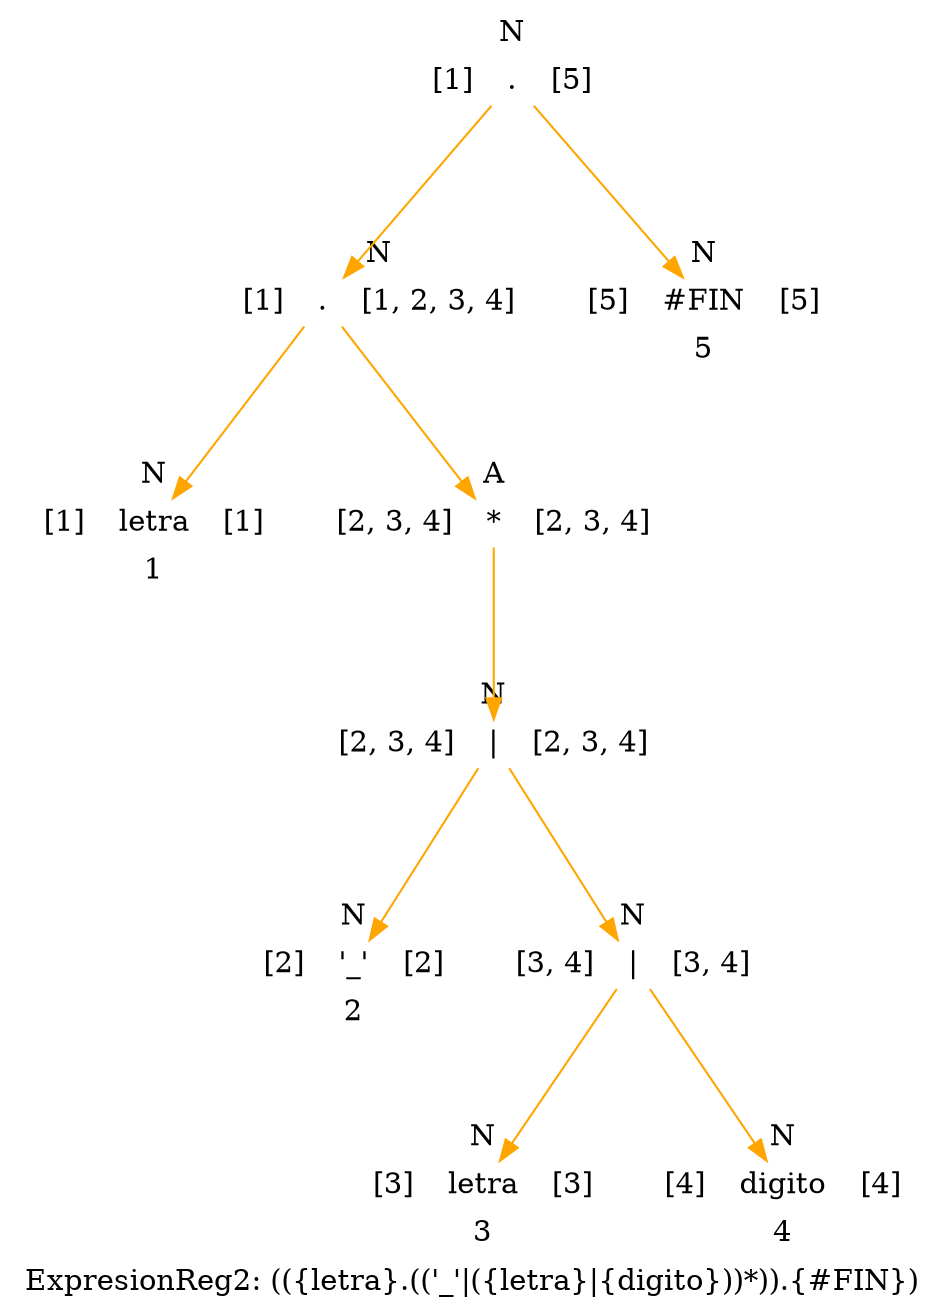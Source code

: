 digraph structs {
    node [shape=record];
    label = "ExpresionReg2: (({letra}.(('_'|({letra}|{digito}))*)).{#FIN})";
    Nodo10 [label="{ N |{[1]|<here> . |[5]}| }" color="white"];
    Nodo8 [label="{ N |{[1]|<here> . |[1, 2, 3, 4]}| }" color="white"];
    Nodo1 [label="{ N |{[1]|<here> letra |[1]}| 1}" color="white"];
    Nodo7 [label="{ A |{[2, 3, 4]|<here> * |[2, 3, 4]}| }" color="white"];
    Nodo6 [label="{ N |{[2, 3, 4]|<here> \| |[2, 3, 4]}| }" color="white"];
    Nodo2 [label="{ N |{[2]|<here> '_' |[2]}| 2}" color="white"];
    Nodo5 [label="{ N |{[3, 4]|<here> \| |[3, 4]}| }" color="white"];
    Nodo3 [label="{ N |{[3]|<here> letra |[3]}| 3}" color="white"];
    Nodo4 [label="{ N |{[4]|<here> digito |[4]}| 4}" color="white"];
    Nodo9 [label="{ N |{[5]|<here> #FIN |[5]}| 5}" color="white"];
    Nodo10:here -> Nodo8:here [color="orange"];
    Nodo10:here -> Nodo9:here [color="orange"];
    Nodo8:here -> Nodo1:here [color="orange"];
    Nodo8:here -> Nodo7:here [color="orange"];
    Nodo7:here -> Nodo6:here [color="orange"];
    Nodo6:here -> Nodo2:here [color="orange"];
    Nodo6:here -> Nodo5:here [color="orange"];
    Nodo5:here -> Nodo3:here [color="orange"];
    Nodo5:here -> Nodo4:here [color="orange"];
}